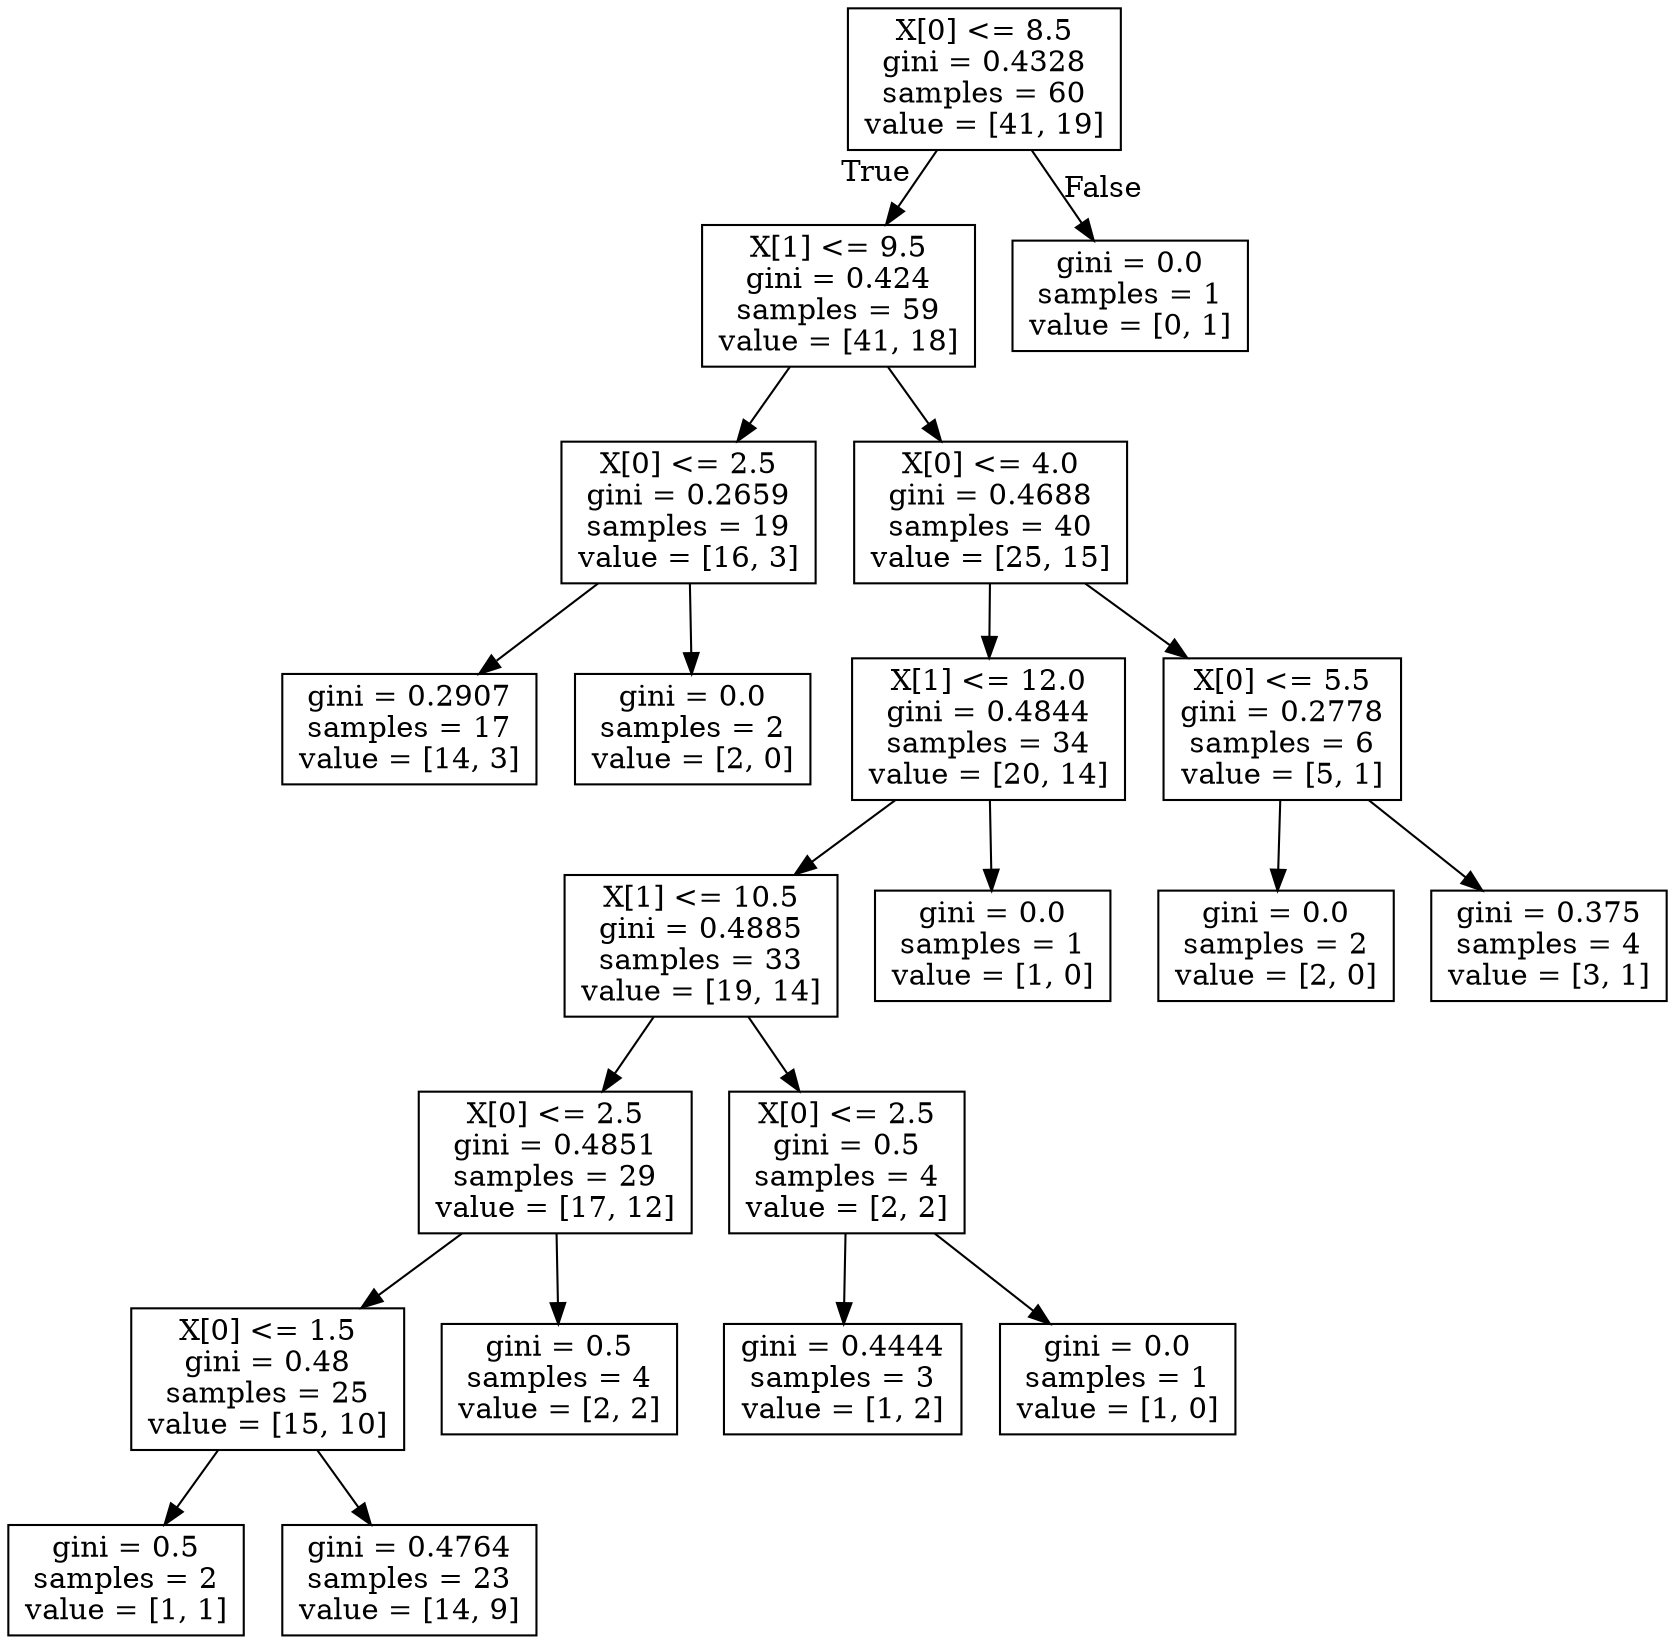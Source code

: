digraph Tree {
node [shape=box] ;
0 [label="X[0] <= 8.5\ngini = 0.4328\nsamples = 60\nvalue = [41, 19]"] ;
1 [label="X[1] <= 9.5\ngini = 0.424\nsamples = 59\nvalue = [41, 18]"] ;
0 -> 1 [labeldistance=2.5, labelangle=45, headlabel="True"] ;
2 [label="X[0] <= 2.5\ngini = 0.2659\nsamples = 19\nvalue = [16, 3]"] ;
1 -> 2 ;
3 [label="gini = 0.2907\nsamples = 17\nvalue = [14, 3]"] ;
2 -> 3 ;
4 [label="gini = 0.0\nsamples = 2\nvalue = [2, 0]"] ;
2 -> 4 ;
5 [label="X[0] <= 4.0\ngini = 0.4688\nsamples = 40\nvalue = [25, 15]"] ;
1 -> 5 ;
6 [label="X[1] <= 12.0\ngini = 0.4844\nsamples = 34\nvalue = [20, 14]"] ;
5 -> 6 ;
7 [label="X[1] <= 10.5\ngini = 0.4885\nsamples = 33\nvalue = [19, 14]"] ;
6 -> 7 ;
8 [label="X[0] <= 2.5\ngini = 0.4851\nsamples = 29\nvalue = [17, 12]"] ;
7 -> 8 ;
9 [label="X[0] <= 1.5\ngini = 0.48\nsamples = 25\nvalue = [15, 10]"] ;
8 -> 9 ;
10 [label="gini = 0.5\nsamples = 2\nvalue = [1, 1]"] ;
9 -> 10 ;
11 [label="gini = 0.4764\nsamples = 23\nvalue = [14, 9]"] ;
9 -> 11 ;
12 [label="gini = 0.5\nsamples = 4\nvalue = [2, 2]"] ;
8 -> 12 ;
13 [label="X[0] <= 2.5\ngini = 0.5\nsamples = 4\nvalue = [2, 2]"] ;
7 -> 13 ;
14 [label="gini = 0.4444\nsamples = 3\nvalue = [1, 2]"] ;
13 -> 14 ;
15 [label="gini = 0.0\nsamples = 1\nvalue = [1, 0]"] ;
13 -> 15 ;
16 [label="gini = 0.0\nsamples = 1\nvalue = [1, 0]"] ;
6 -> 16 ;
17 [label="X[0] <= 5.5\ngini = 0.2778\nsamples = 6\nvalue = [5, 1]"] ;
5 -> 17 ;
18 [label="gini = 0.0\nsamples = 2\nvalue = [2, 0]"] ;
17 -> 18 ;
19 [label="gini = 0.375\nsamples = 4\nvalue = [3, 1]"] ;
17 -> 19 ;
20 [label="gini = 0.0\nsamples = 1\nvalue = [0, 1]"] ;
0 -> 20 [labeldistance=2.5, labelangle=-45, headlabel="False"] ;
}